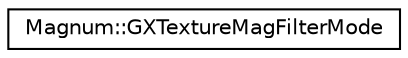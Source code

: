 digraph "圖形化之類別階層"
{
  edge [fontname="Helvetica",fontsize="10",labelfontname="Helvetica",labelfontsize="10"];
  node [fontname="Helvetica",fontsize="10",shape=record];
  rankdir="LR";
  Node1 [label="Magnum::GXTextureMagFilterMode",height=0.2,width=0.4,color="black", fillcolor="white", style="filled",URL="$class_magnum_1_1_g_x_texture_mag_filter_mode.html"];
}
